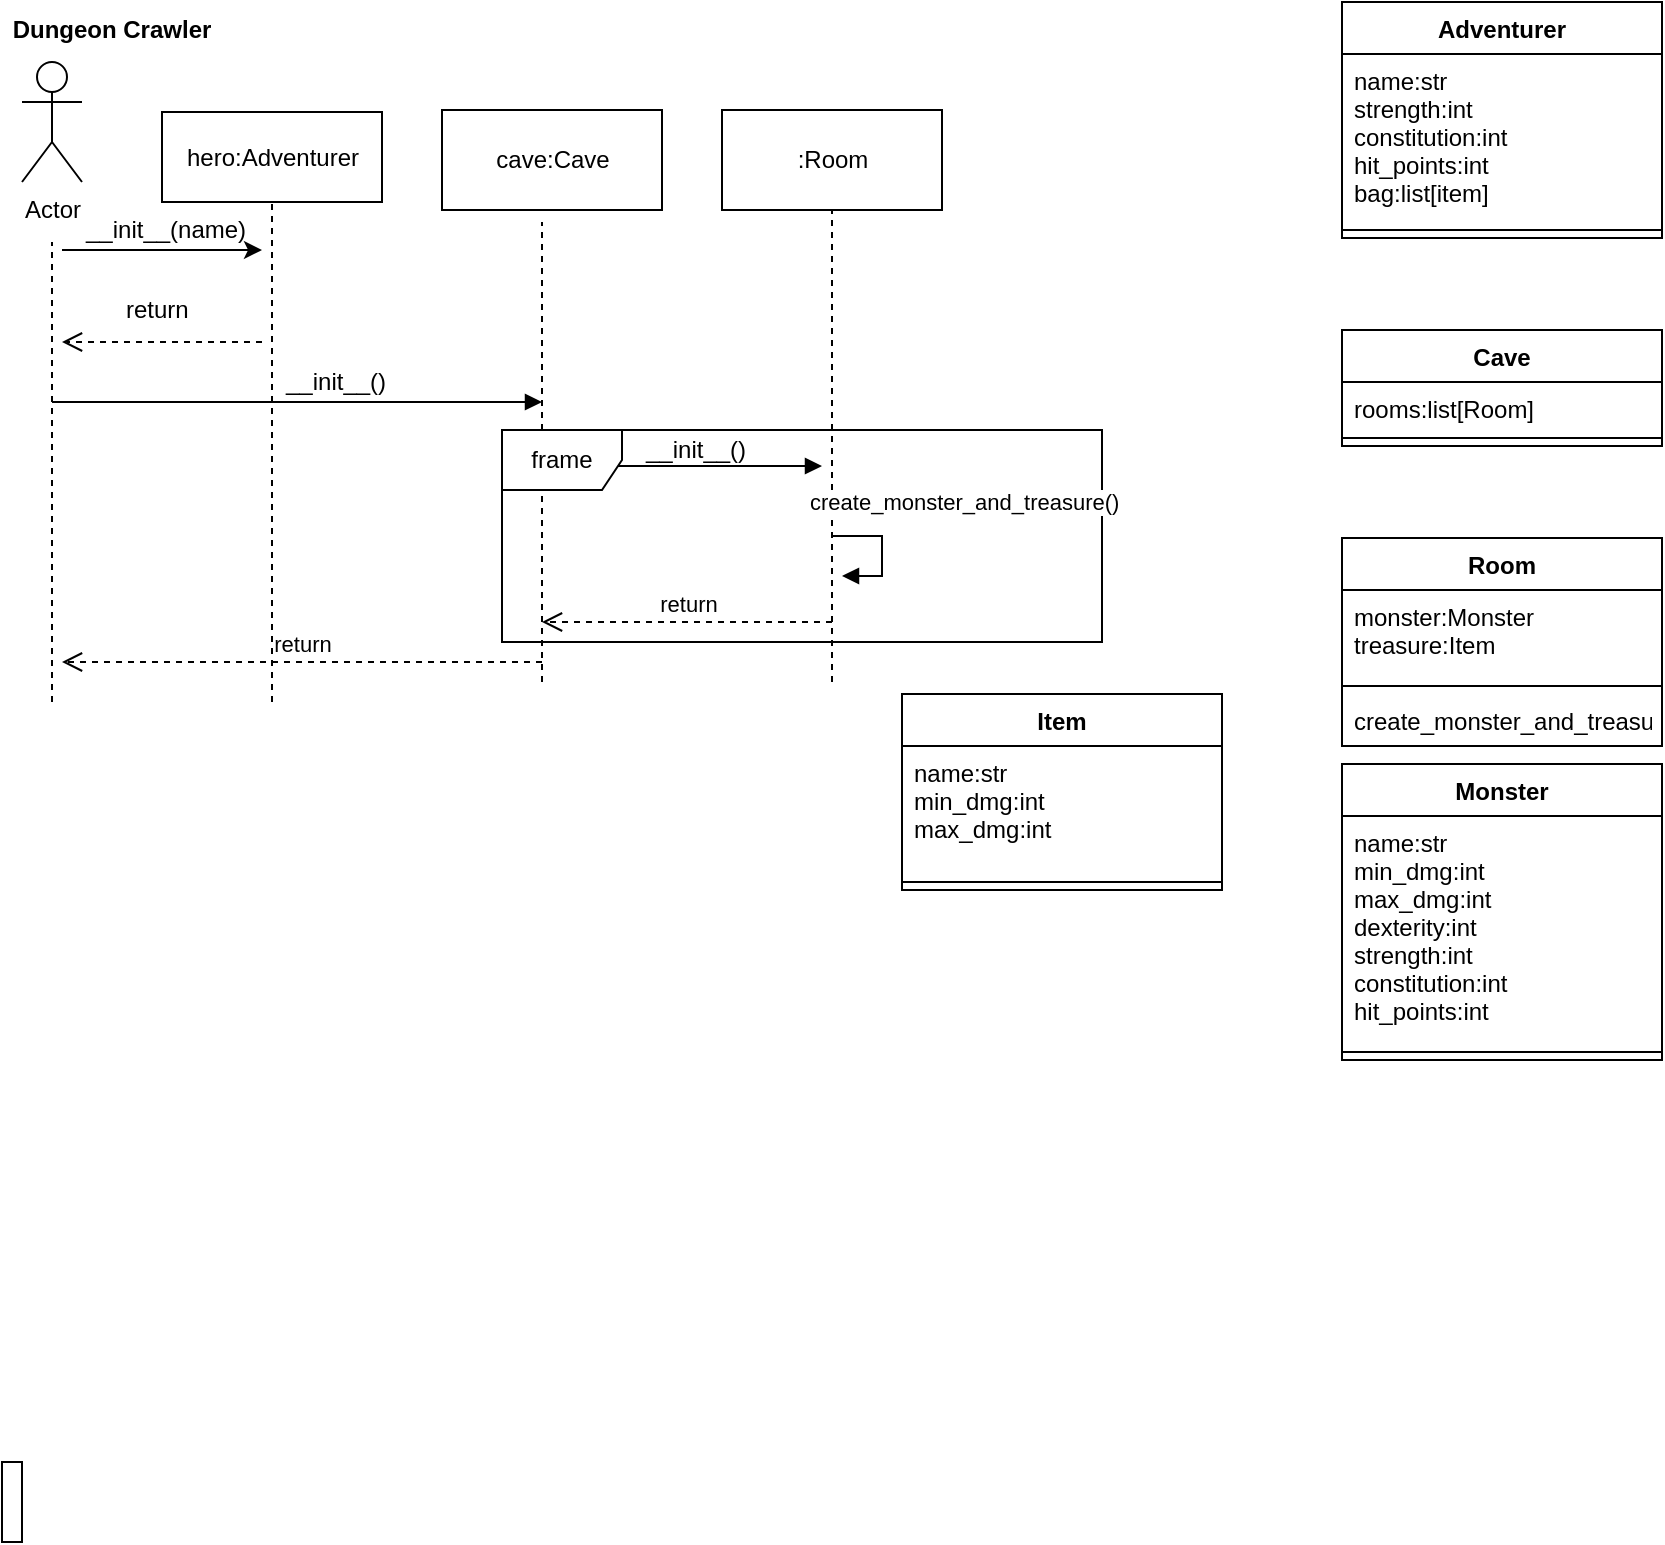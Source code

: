 <mxGraphModel dx="960" dy="413" grid="1" gridSize="10" guides="1" tooltips="1" connect="1" arrows="1" fold="1" page="1" pageScale="1" pageWidth="850" pageHeight="1100" background="#ffffff"><root><mxCell id="0"/><mxCell id="1" parent="0"/><mxCell id="2" value="Adventurer" style="swimlane;fontStyle=1;align=center;verticalAlign=top;childLayout=stackLayout;horizontal=1;startSize=26;horizontalStack=0;resizeParent=1;resizeParentMax=0;resizeLast=0;collapsible=1;marginBottom=0;swimlaneFillColor=#ffffff;" vertex="1" parent="1"><mxGeometry x="680" y="10" width="160" height="118" as="geometry"/></mxCell><mxCell id="3" value="name:str&#10;strength:int&#10;constitution:int&#10;hit_points:int&#10;bag:list[item]&#10;" style="text;strokeColor=none;fillColor=none;align=left;verticalAlign=top;spacingLeft=4;spacingRight=4;overflow=hidden;rotatable=0;points=[[0,0.5],[1,0.5]];portConstraint=eastwest;" vertex="1" parent="2"><mxGeometry y="26" width="160" height="84" as="geometry"/></mxCell><mxCell id="4" value="" style="line;strokeWidth=1;fillColor=none;align=left;verticalAlign=middle;spacingTop=-1;spacingLeft=3;spacingRight=3;rotatable=0;labelPosition=right;points=[];portConstraint=eastwest;" vertex="1" parent="2"><mxGeometry y="110" width="160" height="8" as="geometry"/></mxCell><mxCell id="6" value="Item" style="swimlane;fontStyle=1;align=center;verticalAlign=top;childLayout=stackLayout;horizontal=1;startSize=26;horizontalStack=0;resizeParent=1;resizeParentMax=0;resizeLast=0;collapsible=1;marginBottom=0;swimlaneFillColor=#ffffff;" vertex="1" parent="1"><mxGeometry x="460" y="356" width="160" height="98" as="geometry"/></mxCell><mxCell id="7" value="name:str&#10;min_dmg:int&#10;max_dmg:int" style="text;strokeColor=none;fillColor=none;align=left;verticalAlign=top;spacingLeft=4;spacingRight=4;overflow=hidden;rotatable=0;points=[[0,0.5],[1,0.5]];portConstraint=eastwest;" vertex="1" parent="6"><mxGeometry y="26" width="160" height="64" as="geometry"/></mxCell><mxCell id="8" value="" style="line;strokeWidth=1;fillColor=none;align=left;verticalAlign=middle;spacingTop=-1;spacingLeft=3;spacingRight=3;rotatable=0;labelPosition=right;points=[];portConstraint=eastwest;" vertex="1" parent="6"><mxGeometry y="90" width="160" height="8" as="geometry"/></mxCell><mxCell id="10" value="Monster" style="swimlane;fontStyle=1;align=center;verticalAlign=top;childLayout=stackLayout;horizontal=1;startSize=26;horizontalStack=0;resizeParent=1;resizeParentMax=0;resizeLast=0;collapsible=1;marginBottom=0;swimlaneFillColor=#ffffff;" vertex="1" parent="1"><mxGeometry x="680" y="391" width="160" height="148" as="geometry"/></mxCell><mxCell id="11" value="name:str&#10;min_dmg:int&#10;max_dmg:int&#10;dexterity:int&#10;strength:int&#10;constitution:int&#10;hit_points:int" style="text;strokeColor=none;fillColor=none;align=left;verticalAlign=top;spacingLeft=4;spacingRight=4;overflow=hidden;rotatable=0;points=[[0,0.5],[1,0.5]];portConstraint=eastwest;" vertex="1" parent="10"><mxGeometry y="26" width="160" height="114" as="geometry"/></mxCell><mxCell id="12" value="" style="line;strokeWidth=1;fillColor=none;align=left;verticalAlign=middle;spacingTop=-1;spacingLeft=3;spacingRight=3;rotatable=0;labelPosition=right;points=[];portConstraint=eastwest;" vertex="1" parent="10"><mxGeometry y="140" width="160" height="8" as="geometry"/></mxCell><mxCell id="14" value="Room" style="swimlane;fontStyle=1;align=center;verticalAlign=top;childLayout=stackLayout;horizontal=1;startSize=26;horizontalStack=0;resizeParent=1;resizeParentMax=0;resizeLast=0;collapsible=1;marginBottom=0;swimlaneFillColor=#ffffff;" vertex="1" parent="1"><mxGeometry x="680" y="278" width="160" height="104" as="geometry"/></mxCell><mxCell id="15" value="monster:Monster&#10;treasure:Item" style="text;strokeColor=none;fillColor=none;align=left;verticalAlign=top;spacingLeft=4;spacingRight=4;overflow=hidden;rotatable=0;points=[[0,0.5],[1,0.5]];portConstraint=eastwest;" vertex="1" parent="14"><mxGeometry y="26" width="160" height="44" as="geometry"/></mxCell><mxCell id="16" value="" style="line;strokeWidth=1;fillColor=none;align=left;verticalAlign=middle;spacingTop=-1;spacingLeft=3;spacingRight=3;rotatable=0;labelPosition=right;points=[];portConstraint=eastwest;" vertex="1" parent="14"><mxGeometry y="70" width="160" height="8" as="geometry"/></mxCell><mxCell id="17" value="create_monster_and_treasure()" style="text;strokeColor=none;fillColor=none;align=left;verticalAlign=top;spacingLeft=4;spacingRight=4;overflow=hidden;rotatable=0;points=[[0,0.5],[1,0.5]];portConstraint=eastwest;" vertex="1" parent="14"><mxGeometry y="78" width="160" height="26" as="geometry"/></mxCell><mxCell id="18" value="Cave" style="swimlane;fontStyle=1;align=center;verticalAlign=top;childLayout=stackLayout;horizontal=1;startSize=26;horizontalStack=0;resizeParent=1;resizeParentMax=0;resizeLast=0;collapsible=1;marginBottom=0;swimlaneFillColor=#ffffff;" vertex="1" parent="1"><mxGeometry x="680" y="174" width="160" height="58" as="geometry"/></mxCell><mxCell id="19" value="rooms:list[Room]" style="text;strokeColor=none;fillColor=none;align=left;verticalAlign=top;spacingLeft=4;spacingRight=4;overflow=hidden;rotatable=0;points=[[0,0.5],[1,0.5]];portConstraint=eastwest;" vertex="1" parent="18"><mxGeometry y="26" width="160" height="24" as="geometry"/></mxCell><mxCell id="20" value="" style="line;strokeWidth=1;fillColor=none;align=left;verticalAlign=middle;spacingTop=-1;spacingLeft=3;spacingRight=3;rotatable=0;labelPosition=right;points=[];portConstraint=eastwest;" vertex="1" parent="18"><mxGeometry y="50" width="160" height="8" as="geometry"/></mxCell><mxCell id="26" value="Dungeon Crawler" style="text;align=center;fontStyle=1;verticalAlign=middle;spacingLeft=3;spacingRight=3;strokeColor=none;rotatable=0;points=[[0,0.5],[1,0.5]];portConstraint=eastwest;" vertex="1" parent="1"><mxGeometry x="10" y="10" width="110" height="26" as="geometry"/></mxCell><mxCell id="27" value="Actor" style="shape=umlActor;verticalLabelPosition=bottom;labelBackgroundColor=#ffffff;verticalAlign=top;html=1;" vertex="1" parent="1"><mxGeometry x="20" y="40" width="30" height="60" as="geometry"/></mxCell><mxCell id="30" value="hero:Adventurer" style="html=1;" vertex="1" parent="1"><mxGeometry x="90" y="65" width="110" height="45" as="geometry"/></mxCell><mxCell id="32" value="" style="endArrow=classic;html=1;" edge="1" parent="1"><mxGeometry width="50" height="50" relative="1" as="geometry"><mxPoint x="40" y="134" as="sourcePoint"/><mxPoint x="140" y="134" as="targetPoint"/><Array as="points"><mxPoint x="80" y="134"/></Array></mxGeometry></mxCell><mxCell id="33" value="" style="endArrow=none;dashed=1;html=1;" edge="1" parent="1"><mxGeometry width="50" height="50" relative="1" as="geometry"><mxPoint x="145" y="360" as="sourcePoint"/><mxPoint x="145" y="110" as="targetPoint"/></mxGeometry></mxCell><mxCell id="34" value="" style="endArrow=none;dashed=1;html=1;" edge="1" parent="1"><mxGeometry width="50" height="50" relative="1" as="geometry"><mxPoint x="35" y="360" as="sourcePoint"/><mxPoint x="35" y="130" as="targetPoint"/></mxGeometry></mxCell><mxCell id="39" value="__init__(name)" style="text;html=1;resizable=0;points=[];autosize=1;align=left;verticalAlign=top;spacingTop=-4;" vertex="1" parent="1"><mxGeometry x="50" y="114" width="100" height="20" as="geometry"/></mxCell><mxCell id="41" value="" style="html=1;verticalAlign=bottom;endArrow=open;dashed=1;endSize=8;" edge="1" parent="1"><mxGeometry x="-0.25" y="-213" relative="1" as="geometry"><mxPoint x="140" y="180" as="sourcePoint"/><mxPoint x="40" y="180" as="targetPoint"/><Array as="points"><mxPoint x="90" y="180"/></Array><mxPoint x="20" y="1" as="offset"/></mxGeometry></mxCell><mxCell id="42" value="cave:Cave" style="html=1;" vertex="1" parent="1"><mxGeometry x="230" y="64" width="110" height="50" as="geometry"/></mxCell><mxCell id="43" value="" style="endArrow=none;dashed=1;html=1;" edge="1" parent="1"><mxGeometry width="50" height="50" relative="1" as="geometry"><mxPoint x="280" y="350" as="sourcePoint"/><mxPoint x="280" y="120" as="targetPoint"/></mxGeometry></mxCell><mxCell id="44" value=":Room" style="html=1;" vertex="1" parent="1"><mxGeometry x="370" y="64" width="110" height="50" as="geometry"/></mxCell><mxCell id="45" value="" style="endArrow=none;dashed=1;html=1;entryX=0.5;entryY=1;" edge="1" parent="1" target="44"><mxGeometry width="50" height="50" relative="1" as="geometry"><mxPoint x="425" y="350" as="sourcePoint"/><mxPoint x="450" y="139" as="targetPoint"/></mxGeometry></mxCell><mxCell id="46" value="return&lt;div&gt;&lt;br&gt;&lt;/div&gt;" style="text;html=1;resizable=0;points=[];autosize=1;align=left;verticalAlign=top;spacingTop=-4;" vertex="1" parent="1"><mxGeometry x="70" y="154" width="50" height="30" as="geometry"/></mxCell><mxCell id="47" value="" style="html=1;verticalAlign=bottom;endArrow=block;" edge="1" parent="1"><mxGeometry x="1" y="382" width="80" relative="1" as="geometry"><mxPoint x="35" y="210" as="sourcePoint"/><mxPoint x="280" y="210" as="targetPoint"/><mxPoint x="40" y="2" as="offset"/></mxGeometry></mxCell><mxCell id="48" value="__init__()" style="text;html=1;resizable=0;points=[];autosize=1;align=left;verticalAlign=top;spacingTop=-4;" vertex="1" parent="1"><mxGeometry x="150" y="190" width="70" height="20" as="geometry"/></mxCell><mxCell id="49" value="return" style="html=1;verticalAlign=bottom;endArrow=open;dashed=1;endSize=8;" edge="1" parent="1"><mxGeometry relative="1" as="geometry"><mxPoint x="280" y="340" as="sourcePoint"/><mxPoint x="40" y="340" as="targetPoint"/></mxGeometry></mxCell><mxCell id="50" value="" style="html=1;verticalAlign=bottom;endArrow=block;" edge="1" parent="1"><mxGeometry x="1" y="400" width="80" relative="1" as="geometry"><mxPoint x="280" y="242" as="sourcePoint"/><mxPoint x="420" y="242" as="targetPoint"/><mxPoint x="240" y="80" as="offset"/></mxGeometry></mxCell><mxCell id="51" value="__init__()" style="text;html=1;resizable=0;points=[];autosize=1;align=left;verticalAlign=top;spacingTop=-4;" vertex="1" parent="1"><mxGeometry x="330" y="224" width="70" height="20" as="geometry"/></mxCell><mxCell id="52" value="return" style="html=1;verticalAlign=bottom;endArrow=open;dashed=1;endSize=8;" edge="1" parent="1"><mxGeometry relative="1" as="geometry"><mxPoint x="425" y="320" as="sourcePoint"/><mxPoint x="280" y="320" as="targetPoint"/></mxGeometry></mxCell><mxCell id="53" value="frame" style="shape=umlFrame;whiteSpace=wrap;html=1;" vertex="1" parent="1"><mxGeometry x="260" y="224" width="300" height="106" as="geometry"/></mxCell><mxCell id="54" value="" style="html=1;points=[];perimeter=orthogonalPerimeter;" vertex="1" parent="1"><mxGeometry x="10" y="740" width="10" height="40" as="geometry"/></mxCell><mxCell id="55" value="create_monster_and_treasure()" style="edgeStyle=orthogonalEdgeStyle;html=1;align=left;spacingLeft=2;endArrow=block;rounded=0;entryX=1;entryY=0;" edge="1" parent="1"><mxGeometry x="-0.231" y="-43" relative="1" as="geometry"><mxPoint x="425" y="277" as="sourcePoint"/><Array as="points"><mxPoint x="450" y="277"/><mxPoint x="450" y="297"/></Array><mxPoint x="430" y="297" as="targetPoint"/><mxPoint x="3" y="-17" as="offset"/></mxGeometry></mxCell></root></mxGraphModel>